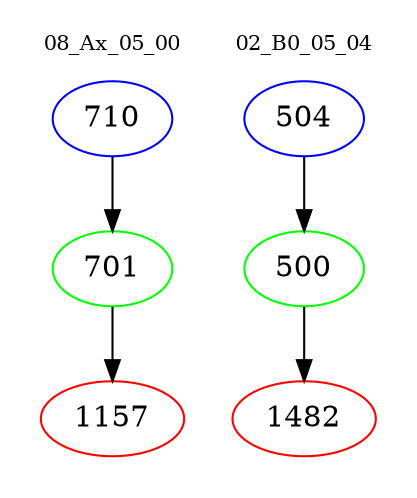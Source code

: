 digraph{
subgraph cluster_0 {
color = white
label = "08_Ax_05_00";
fontsize=10;
T0_710 [label="710", color="blue"]
T0_710 -> T0_701 [color="black"]
T0_701 [label="701", color="green"]
T0_701 -> T0_1157 [color="black"]
T0_1157 [label="1157", color="red"]
}
subgraph cluster_1 {
color = white
label = "02_B0_05_04";
fontsize=10;
T1_504 [label="504", color="blue"]
T1_504 -> T1_500 [color="black"]
T1_500 [label="500", color="green"]
T1_500 -> T1_1482 [color="black"]
T1_1482 [label="1482", color="red"]
}
}
